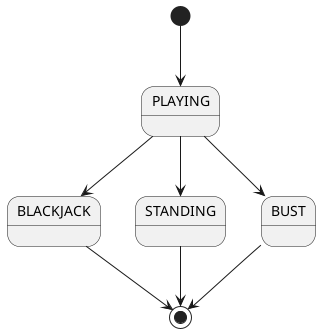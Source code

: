 @startuml stateChart
[*] --> PLAYING
PLAYING --> BLACKJACK
PLAYING --> STANDING
PLAYING --> BUST
STANDING --> [*]
BLACKJACK --> [*]
BUST --> [*]
@enduml